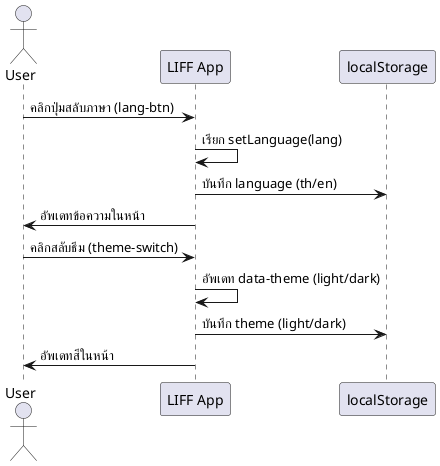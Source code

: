 @startuml
actor User
participant "LIFF App" as LIFF
participant "localStorage" as Storage

User -> LIFF: คลิกปุ่มสลับภาษา (lang-btn)
LIFF -> LIFF: เรียก setLanguage(lang)
LIFF -> Storage: บันทึก language (th/en)
LIFF -> User: อัพเดทข้อความในหน้า

User -> LIFF: คลิกสลับธีม (theme-switch)
LIFF -> LIFF: อัพเดท data-theme (light/dark)
LIFF -> Storage: บันทึก theme (light/dark)
LIFF -> User: อัพเดทสีในหน้า

@enduml